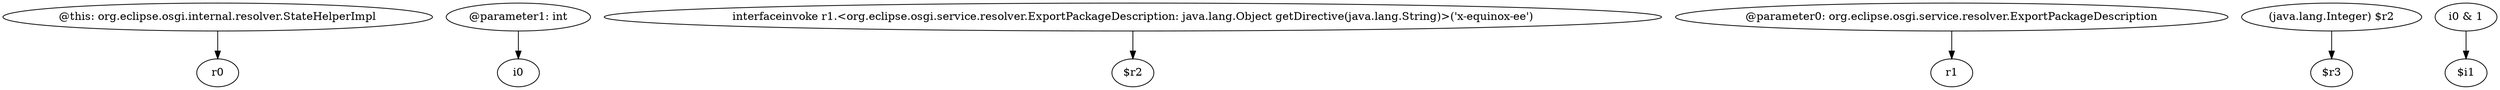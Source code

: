 digraph g {
0[label="@this: org.eclipse.osgi.internal.resolver.StateHelperImpl"]
1[label="r0"]
0->1[label=""]
2[label="@parameter1: int"]
3[label="i0"]
2->3[label=""]
4[label="interfaceinvoke r1.<org.eclipse.osgi.service.resolver.ExportPackageDescription: java.lang.Object getDirective(java.lang.String)>('x-equinox-ee')"]
5[label="$r2"]
4->5[label=""]
6[label="@parameter0: org.eclipse.osgi.service.resolver.ExportPackageDescription"]
7[label="r1"]
6->7[label=""]
8[label="(java.lang.Integer) $r2"]
9[label="$r3"]
8->9[label=""]
10[label="i0 & 1"]
11[label="$i1"]
10->11[label=""]
}